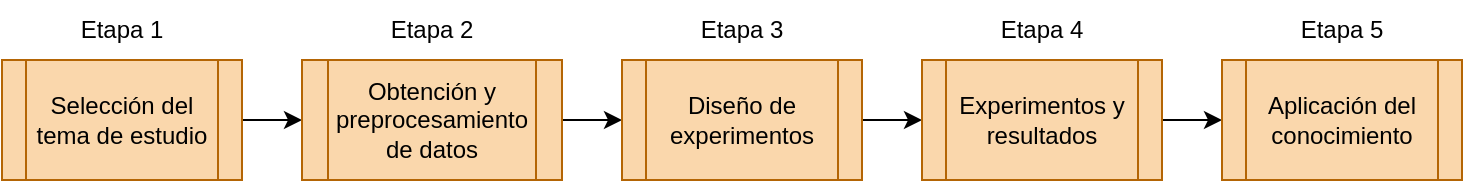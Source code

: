 <mxfile version="20.6.0" type="github">
  <diagram id="C5RBs43oDa-KdzZeNtuy" name="Page-1">
    <mxGraphModel dx="885" dy="553" grid="1" gridSize="10" guides="1" tooltips="1" connect="1" arrows="1" fold="1" page="1" pageScale="1" pageWidth="827" pageHeight="1169" math="0" shadow="0">
      <root>
        <mxCell id="WIyWlLk6GJQsqaUBKTNV-0" />
        <mxCell id="WIyWlLk6GJQsqaUBKTNV-1" parent="WIyWlLk6GJQsqaUBKTNV-0" />
        <mxCell id="G_-l20AmU7ngw_Rv8lPp-2" style="edgeStyle=orthogonalEdgeStyle;rounded=0;orthogonalLoop=1;jettySize=auto;html=1;entryX=0;entryY=0.5;entryDx=0;entryDy=0;" edge="1" parent="WIyWlLk6GJQsqaUBKTNV-1" source="G_-l20AmU7ngw_Rv8lPp-0" target="G_-l20AmU7ngw_Rv8lPp-1">
          <mxGeometry relative="1" as="geometry" />
        </mxCell>
        <mxCell id="G_-l20AmU7ngw_Rv8lPp-0" value="Selección del tema de estudio" style="shape=process;whiteSpace=wrap;html=1;backgroundOutline=1;fillColor=#fad7ac;strokeColor=#b46504;" vertex="1" parent="WIyWlLk6GJQsqaUBKTNV-1">
          <mxGeometry x="120" y="180" width="120" height="60" as="geometry" />
        </mxCell>
        <mxCell id="G_-l20AmU7ngw_Rv8lPp-8" style="edgeStyle=orthogonalEdgeStyle;rounded=0;orthogonalLoop=1;jettySize=auto;html=1;" edge="1" parent="WIyWlLk6GJQsqaUBKTNV-1" source="G_-l20AmU7ngw_Rv8lPp-1" target="G_-l20AmU7ngw_Rv8lPp-3">
          <mxGeometry relative="1" as="geometry" />
        </mxCell>
        <mxCell id="G_-l20AmU7ngw_Rv8lPp-1" value="Obtención y preprocesamiento de datos" style="shape=process;whiteSpace=wrap;html=1;backgroundOutline=1;fillColor=#fad7ac;strokeColor=#b46504;" vertex="1" parent="WIyWlLk6GJQsqaUBKTNV-1">
          <mxGeometry x="270" y="180" width="130" height="60" as="geometry" />
        </mxCell>
        <mxCell id="G_-l20AmU7ngw_Rv8lPp-9" style="edgeStyle=orthogonalEdgeStyle;rounded=0;orthogonalLoop=1;jettySize=auto;html=1;entryX=0;entryY=0.5;entryDx=0;entryDy=0;" edge="1" parent="WIyWlLk6GJQsqaUBKTNV-1" source="G_-l20AmU7ngw_Rv8lPp-3" target="G_-l20AmU7ngw_Rv8lPp-4">
          <mxGeometry relative="1" as="geometry" />
        </mxCell>
        <mxCell id="G_-l20AmU7ngw_Rv8lPp-3" value="Diseño de experimentos" style="shape=process;whiteSpace=wrap;html=1;backgroundOutline=1;fillColor=#fad7ac;strokeColor=#b46504;" vertex="1" parent="WIyWlLk6GJQsqaUBKTNV-1">
          <mxGeometry x="430" y="180" width="120" height="60" as="geometry" />
        </mxCell>
        <mxCell id="G_-l20AmU7ngw_Rv8lPp-10" style="edgeStyle=orthogonalEdgeStyle;rounded=0;orthogonalLoop=1;jettySize=auto;html=1;" edge="1" parent="WIyWlLk6GJQsqaUBKTNV-1" source="G_-l20AmU7ngw_Rv8lPp-4" target="G_-l20AmU7ngw_Rv8lPp-5">
          <mxGeometry relative="1" as="geometry" />
        </mxCell>
        <mxCell id="G_-l20AmU7ngw_Rv8lPp-4" value="Experimentos y resultados" style="shape=process;whiteSpace=wrap;html=1;backgroundOutline=1;fillColor=#fad7ac;strokeColor=#b46504;" vertex="1" parent="WIyWlLk6GJQsqaUBKTNV-1">
          <mxGeometry x="580" y="180" width="120" height="60" as="geometry" />
        </mxCell>
        <mxCell id="G_-l20AmU7ngw_Rv8lPp-5" value="Aplicación del conocimiento" style="shape=process;whiteSpace=wrap;html=1;backgroundOutline=1;fillColor=#fad7ac;strokeColor=#b46504;" vertex="1" parent="WIyWlLk6GJQsqaUBKTNV-1">
          <mxGeometry x="730" y="180" width="120" height="60" as="geometry" />
        </mxCell>
        <mxCell id="G_-l20AmU7ngw_Rv8lPp-11" value="Etapa 1" style="text;html=1;strokeColor=none;fillColor=none;align=center;verticalAlign=middle;whiteSpace=wrap;rounded=0;" vertex="1" parent="WIyWlLk6GJQsqaUBKTNV-1">
          <mxGeometry x="150" y="150" width="60" height="30" as="geometry" />
        </mxCell>
        <mxCell id="G_-l20AmU7ngw_Rv8lPp-12" value="Etapa 2" style="text;html=1;strokeColor=none;fillColor=none;align=center;verticalAlign=middle;whiteSpace=wrap;rounded=0;" vertex="1" parent="WIyWlLk6GJQsqaUBKTNV-1">
          <mxGeometry x="305" y="150" width="60" height="30" as="geometry" />
        </mxCell>
        <mxCell id="G_-l20AmU7ngw_Rv8lPp-13" value="&lt;div&gt;Etapa 3&lt;/div&gt;" style="text;html=1;strokeColor=none;fillColor=none;align=center;verticalAlign=middle;whiteSpace=wrap;rounded=0;" vertex="1" parent="WIyWlLk6GJQsqaUBKTNV-1">
          <mxGeometry x="460" y="150" width="60" height="30" as="geometry" />
        </mxCell>
        <mxCell id="G_-l20AmU7ngw_Rv8lPp-14" value="&lt;div&gt;Etapa 4&lt;/div&gt;" style="text;html=1;strokeColor=none;fillColor=none;align=center;verticalAlign=middle;whiteSpace=wrap;rounded=0;" vertex="1" parent="WIyWlLk6GJQsqaUBKTNV-1">
          <mxGeometry x="610" y="150" width="60" height="30" as="geometry" />
        </mxCell>
        <mxCell id="G_-l20AmU7ngw_Rv8lPp-15" value="&lt;div&gt;Etapa 5&lt;br&gt;&lt;/div&gt;" style="text;html=1;strokeColor=none;fillColor=none;align=center;verticalAlign=middle;whiteSpace=wrap;rounded=0;" vertex="1" parent="WIyWlLk6GJQsqaUBKTNV-1">
          <mxGeometry x="760" y="150" width="60" height="30" as="geometry" />
        </mxCell>
      </root>
    </mxGraphModel>
  </diagram>
</mxfile>
